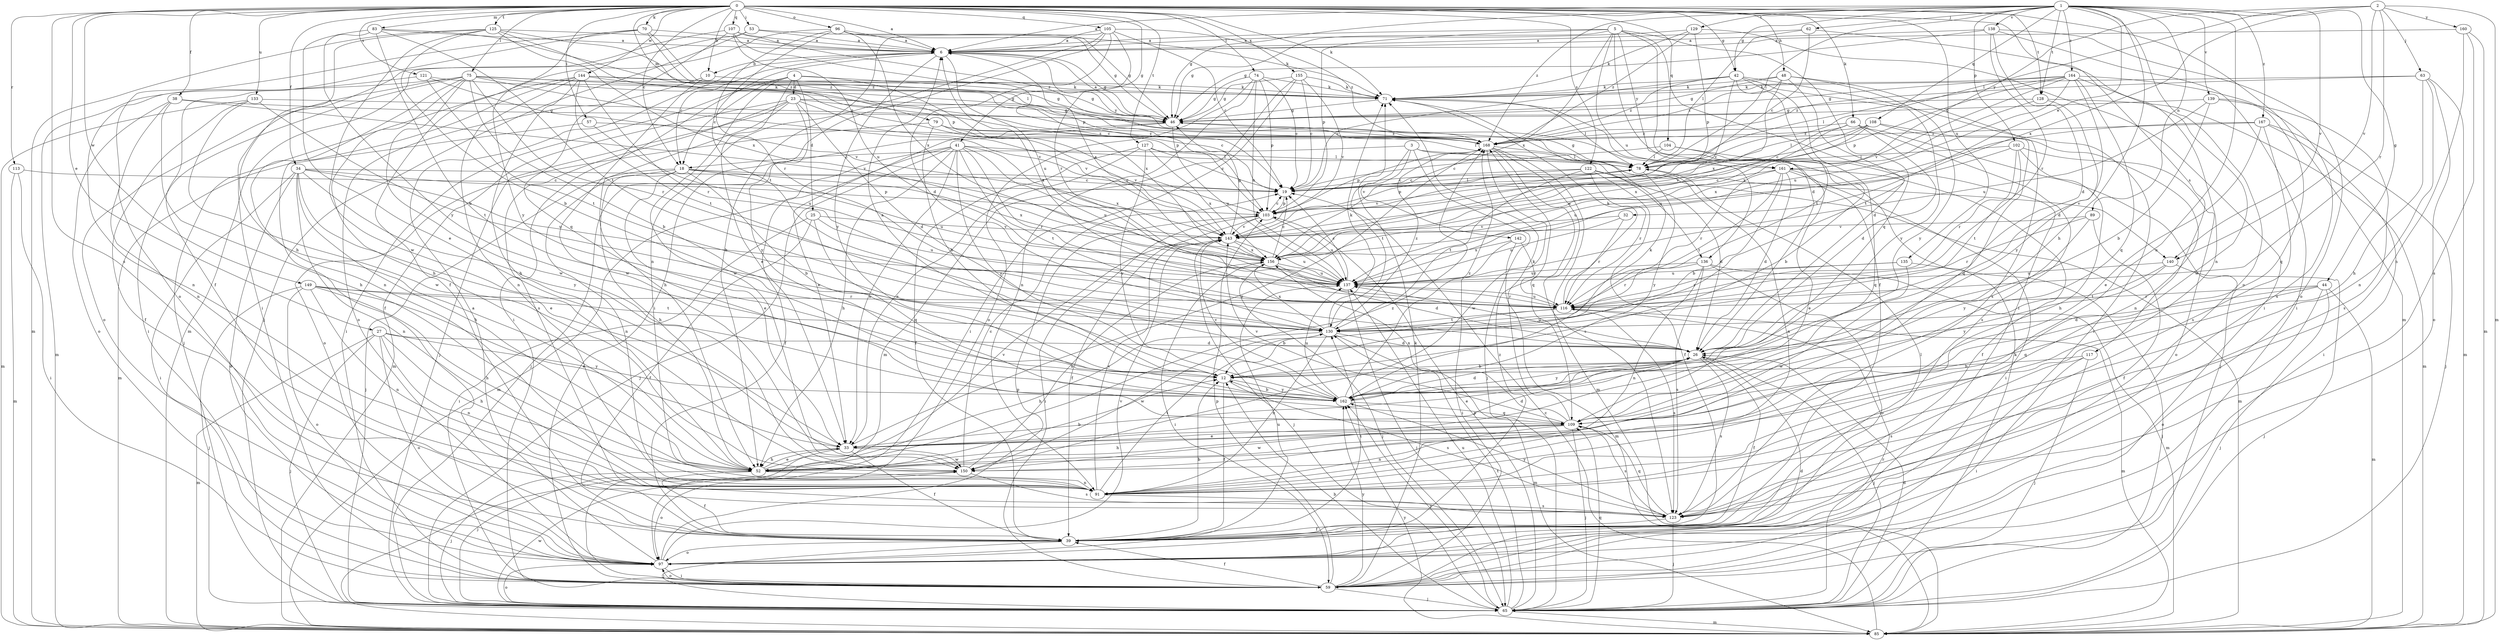 strict digraph  {
0;
1;
2;
3;
4;
5;
6;
10;
12;
18;
19;
23;
25;
26;
27;
32;
33;
34;
38;
39;
41;
42;
44;
46;
48;
52;
53;
57;
59;
62;
63;
65;
66;
70;
71;
74;
75;
78;
79;
83;
85;
89;
91;
96;
97;
102;
103;
104;
105;
107;
108;
109;
113;
116;
117;
121;
122;
123;
125;
127;
128;
129;
130;
133;
135;
136;
137;
138;
139;
140;
142;
143;
144;
149;
150;
155;
156;
160;
161;
162;
164;
167;
168;
0 -> 6  [label=a];
0 -> 10  [label=b];
0 -> 18  [label=c];
0 -> 27  [label=e];
0 -> 34  [label=f];
0 -> 38  [label=f];
0 -> 41  [label=g];
0 -> 42  [label=g];
0 -> 48  [label=h];
0 -> 53  [label=i];
0 -> 57  [label=i];
0 -> 66  [label=k];
0 -> 70  [label=k];
0 -> 71  [label=k];
0 -> 74  [label=l];
0 -> 75  [label=l];
0 -> 79  [label=m];
0 -> 83  [label=m];
0 -> 85  [label=m];
0 -> 96  [label=o];
0 -> 104  [label=q];
0 -> 105  [label=q];
0 -> 107  [label=q];
0 -> 113  [label=r];
0 -> 117  [label=s];
0 -> 121  [label=s];
0 -> 122  [label=s];
0 -> 123  [label=s];
0 -> 125  [label=t];
0 -> 127  [label=t];
0 -> 128  [label=t];
0 -> 133  [label=u];
0 -> 135  [label=u];
0 -> 144  [label=w];
0 -> 149  [label=w];
0 -> 155  [label=x];
1 -> 6  [label=a];
1 -> 32  [label=e];
1 -> 42  [label=g];
1 -> 44  [label=g];
1 -> 46  [label=g];
1 -> 52  [label=h];
1 -> 62  [label=j];
1 -> 78  [label=l];
1 -> 89  [label=n];
1 -> 91  [label=n];
1 -> 97  [label=o];
1 -> 102  [label=p];
1 -> 108  [label=q];
1 -> 128  [label=t];
1 -> 129  [label=t];
1 -> 138  [label=v];
1 -> 139  [label=v];
1 -> 140  [label=v];
1 -> 164  [label=z];
1 -> 167  [label=z];
1 -> 168  [label=z];
2 -> 63  [label=j];
2 -> 78  [label=l];
2 -> 85  [label=m];
2 -> 116  [label=r];
2 -> 140  [label=v];
2 -> 156  [label=x];
2 -> 160  [label=y];
2 -> 161  [label=y];
3 -> 18  [label=c];
3 -> 65  [label=j];
3 -> 130  [label=t];
3 -> 136  [label=u];
3 -> 140  [label=v];
3 -> 142  [label=v];
4 -> 18  [label=c];
4 -> 23  [label=d];
4 -> 25  [label=d];
4 -> 33  [label=e];
4 -> 46  [label=g];
4 -> 59  [label=i];
4 -> 150  [label=w];
4 -> 156  [label=x];
5 -> 6  [label=a];
5 -> 26  [label=d];
5 -> 39  [label=f];
5 -> 46  [label=g];
5 -> 59  [label=i];
5 -> 103  [label=p];
5 -> 109  [label=q];
5 -> 136  [label=u];
5 -> 156  [label=x];
5 -> 161  [label=y];
6 -> 10  [label=b];
6 -> 18  [label=c];
6 -> 46  [label=g];
6 -> 59  [label=i];
6 -> 137  [label=u];
6 -> 161  [label=y];
6 -> 162  [label=y];
10 -> 71  [label=k];
10 -> 97  [label=o];
10 -> 150  [label=w];
12 -> 6  [label=a];
12 -> 39  [label=f];
12 -> 123  [label=s];
12 -> 162  [label=y];
18 -> 12  [label=b];
18 -> 19  [label=c];
18 -> 33  [label=e];
18 -> 52  [label=h];
18 -> 65  [label=j];
18 -> 91  [label=n];
18 -> 137  [label=u];
18 -> 156  [label=x];
19 -> 78  [label=l];
19 -> 103  [label=p];
23 -> 19  [label=c];
23 -> 26  [label=d];
23 -> 46  [label=g];
23 -> 52  [label=h];
23 -> 65  [label=j];
23 -> 85  [label=m];
23 -> 123  [label=s];
23 -> 143  [label=v];
23 -> 162  [label=y];
25 -> 39  [label=f];
25 -> 59  [label=i];
25 -> 109  [label=q];
25 -> 137  [label=u];
25 -> 143  [label=v];
26 -> 12  [label=b];
26 -> 33  [label=e];
26 -> 39  [label=f];
26 -> 65  [label=j];
26 -> 123  [label=s];
26 -> 137  [label=u];
26 -> 162  [label=y];
27 -> 26  [label=d];
27 -> 52  [label=h];
27 -> 65  [label=j];
27 -> 85  [label=m];
27 -> 91  [label=n];
27 -> 97  [label=o];
27 -> 162  [label=y];
32 -> 116  [label=r];
32 -> 137  [label=u];
32 -> 143  [label=v];
33 -> 26  [label=d];
33 -> 39  [label=f];
33 -> 52  [label=h];
33 -> 65  [label=j];
33 -> 150  [label=w];
33 -> 168  [label=z];
34 -> 19  [label=c];
34 -> 33  [label=e];
34 -> 52  [label=h];
34 -> 59  [label=i];
34 -> 91  [label=n];
34 -> 97  [label=o];
34 -> 103  [label=p];
34 -> 137  [label=u];
34 -> 162  [label=y];
38 -> 46  [label=g];
38 -> 52  [label=h];
38 -> 91  [label=n];
38 -> 97  [label=o];
38 -> 143  [label=v];
39 -> 12  [label=b];
39 -> 65  [label=j];
39 -> 78  [label=l];
39 -> 97  [label=o];
39 -> 130  [label=t];
41 -> 33  [label=e];
41 -> 39  [label=f];
41 -> 52  [label=h];
41 -> 65  [label=j];
41 -> 78  [label=l];
41 -> 85  [label=m];
41 -> 116  [label=r];
41 -> 130  [label=t];
41 -> 137  [label=u];
41 -> 156  [label=x];
41 -> 162  [label=y];
42 -> 19  [label=c];
42 -> 26  [label=d];
42 -> 59  [label=i];
42 -> 71  [label=k];
42 -> 130  [label=t];
42 -> 143  [label=v];
42 -> 162  [label=y];
42 -> 168  [label=z];
44 -> 26  [label=d];
44 -> 65  [label=j];
44 -> 85  [label=m];
44 -> 97  [label=o];
44 -> 109  [label=q];
44 -> 116  [label=r];
46 -> 6  [label=a];
46 -> 33  [label=e];
46 -> 65  [label=j];
46 -> 137  [label=u];
46 -> 168  [label=z];
48 -> 46  [label=g];
48 -> 71  [label=k];
48 -> 123  [label=s];
48 -> 130  [label=t];
48 -> 156  [label=x];
48 -> 162  [label=y];
48 -> 168  [label=z];
52 -> 12  [label=b];
52 -> 33  [label=e];
52 -> 39  [label=f];
52 -> 65  [label=j];
52 -> 91  [label=n];
52 -> 143  [label=v];
52 -> 168  [label=z];
53 -> 6  [label=a];
53 -> 46  [label=g];
53 -> 65  [label=j];
53 -> 85  [label=m];
57 -> 85  [label=m];
57 -> 137  [label=u];
57 -> 168  [label=z];
59 -> 26  [label=d];
59 -> 39  [label=f];
59 -> 65  [label=j];
59 -> 71  [label=k];
59 -> 97  [label=o];
59 -> 103  [label=p];
59 -> 162  [label=y];
62 -> 6  [label=a];
62 -> 19  [label=c];
62 -> 78  [label=l];
62 -> 91  [label=n];
63 -> 52  [label=h];
63 -> 71  [label=k];
63 -> 85  [label=m];
63 -> 91  [label=n];
63 -> 97  [label=o];
63 -> 168  [label=z];
65 -> 12  [label=b];
65 -> 26  [label=d];
65 -> 71  [label=k];
65 -> 85  [label=m];
65 -> 97  [label=o];
65 -> 103  [label=p];
65 -> 109  [label=q];
65 -> 116  [label=r];
65 -> 130  [label=t];
65 -> 137  [label=u];
65 -> 150  [label=w];
65 -> 162  [label=y];
66 -> 26  [label=d];
66 -> 65  [label=j];
66 -> 123  [label=s];
66 -> 137  [label=u];
66 -> 156  [label=x];
66 -> 168  [label=z];
70 -> 6  [label=a];
70 -> 39  [label=f];
70 -> 78  [label=l];
70 -> 97  [label=o];
70 -> 162  [label=y];
70 -> 168  [label=z];
71 -> 46  [label=g];
71 -> 78  [label=l];
74 -> 19  [label=c];
74 -> 46  [label=g];
74 -> 71  [label=k];
74 -> 91  [label=n];
74 -> 97  [label=o];
74 -> 103  [label=p];
74 -> 137  [label=u];
75 -> 12  [label=b];
75 -> 19  [label=c];
75 -> 46  [label=g];
75 -> 52  [label=h];
75 -> 59  [label=i];
75 -> 71  [label=k];
75 -> 85  [label=m];
75 -> 91  [label=n];
75 -> 97  [label=o];
75 -> 116  [label=r];
75 -> 143  [label=v];
75 -> 150  [label=w];
78 -> 19  [label=c];
78 -> 46  [label=g];
78 -> 91  [label=n];
78 -> 143  [label=v];
78 -> 162  [label=y];
79 -> 12  [label=b];
79 -> 78  [label=l];
79 -> 97  [label=o];
79 -> 143  [label=v];
79 -> 168  [label=z];
83 -> 6  [label=a];
83 -> 12  [label=b];
83 -> 33  [label=e];
83 -> 130  [label=t];
83 -> 162  [label=y];
83 -> 168  [label=z];
85 -> 19  [label=c];
85 -> 162  [label=y];
89 -> 39  [label=f];
89 -> 116  [label=r];
89 -> 143  [label=v];
89 -> 162  [label=y];
91 -> 123  [label=s];
91 -> 130  [label=t];
91 -> 143  [label=v];
96 -> 6  [label=a];
96 -> 39  [label=f];
96 -> 46  [label=g];
96 -> 71  [label=k];
96 -> 116  [label=r];
96 -> 130  [label=t];
96 -> 156  [label=x];
97 -> 6  [label=a];
97 -> 59  [label=i];
97 -> 103  [label=p];
97 -> 137  [label=u];
97 -> 143  [label=v];
97 -> 168  [label=z];
102 -> 52  [label=h];
102 -> 78  [label=l];
102 -> 97  [label=o];
102 -> 116  [label=r];
102 -> 130  [label=t];
102 -> 137  [label=u];
103 -> 19  [label=c];
103 -> 39  [label=f];
103 -> 59  [label=i];
103 -> 137  [label=u];
103 -> 143  [label=v];
104 -> 12  [label=b];
104 -> 19  [label=c];
104 -> 78  [label=l];
104 -> 109  [label=q];
105 -> 6  [label=a];
105 -> 19  [label=c];
105 -> 26  [label=d];
105 -> 52  [label=h];
105 -> 59  [label=i];
105 -> 91  [label=n];
105 -> 116  [label=r];
105 -> 168  [label=z];
107 -> 6  [label=a];
107 -> 59  [label=i];
107 -> 103  [label=p];
107 -> 109  [label=q];
107 -> 137  [label=u];
107 -> 168  [label=z];
108 -> 19  [label=c];
108 -> 78  [label=l];
108 -> 91  [label=n];
108 -> 109  [label=q];
108 -> 143  [label=v];
108 -> 168  [label=z];
109 -> 33  [label=e];
109 -> 52  [label=h];
109 -> 65  [label=j];
109 -> 71  [label=k];
109 -> 91  [label=n];
109 -> 123  [label=s];
109 -> 143  [label=v];
109 -> 150  [label=w];
109 -> 156  [label=x];
113 -> 19  [label=c];
113 -> 59  [label=i];
113 -> 85  [label=m];
116 -> 6  [label=a];
116 -> 12  [label=b];
116 -> 71  [label=k];
116 -> 85  [label=m];
116 -> 123  [label=s];
116 -> 130  [label=t];
116 -> 137  [label=u];
117 -> 12  [label=b];
117 -> 59  [label=i];
117 -> 65  [label=j];
117 -> 123  [label=s];
121 -> 71  [label=k];
121 -> 91  [label=n];
121 -> 130  [label=t];
121 -> 143  [label=v];
122 -> 19  [label=c];
122 -> 26  [label=d];
122 -> 39  [label=f];
122 -> 85  [label=m];
122 -> 103  [label=p];
122 -> 116  [label=r];
122 -> 130  [label=t];
123 -> 39  [label=f];
123 -> 65  [label=j];
123 -> 109  [label=q];
123 -> 162  [label=y];
125 -> 6  [label=a];
125 -> 12  [label=b];
125 -> 52  [label=h];
125 -> 85  [label=m];
125 -> 103  [label=p];
125 -> 150  [label=w];
125 -> 156  [label=x];
125 -> 168  [label=z];
127 -> 19  [label=c];
127 -> 33  [label=e];
127 -> 39  [label=f];
127 -> 78  [label=l];
127 -> 156  [label=x];
127 -> 162  [label=y];
128 -> 46  [label=g];
128 -> 85  [label=m];
128 -> 156  [label=x];
128 -> 162  [label=y];
129 -> 6  [label=a];
129 -> 59  [label=i];
129 -> 71  [label=k];
129 -> 103  [label=p];
129 -> 168  [label=z];
130 -> 26  [label=d];
130 -> 52  [label=h];
130 -> 71  [label=k];
130 -> 85  [label=m];
130 -> 91  [label=n];
130 -> 150  [label=w];
130 -> 156  [label=x];
130 -> 168  [label=z];
133 -> 39  [label=f];
133 -> 46  [label=g];
133 -> 85  [label=m];
133 -> 130  [label=t];
133 -> 150  [label=w];
135 -> 65  [label=j];
135 -> 116  [label=r];
135 -> 137  [label=u];
135 -> 150  [label=w];
136 -> 85  [label=m];
136 -> 91  [label=n];
136 -> 97  [label=o];
136 -> 116  [label=r];
136 -> 123  [label=s];
136 -> 137  [label=u];
137 -> 19  [label=c];
137 -> 65  [label=j];
137 -> 116  [label=r];
138 -> 6  [label=a];
138 -> 26  [label=d];
138 -> 46  [label=g];
138 -> 59  [label=i];
138 -> 97  [label=o];
138 -> 116  [label=r];
139 -> 12  [label=b];
139 -> 46  [label=g];
139 -> 109  [label=q];
139 -> 123  [label=s];
139 -> 137  [label=u];
140 -> 65  [label=j];
140 -> 130  [label=t];
140 -> 137  [label=u];
140 -> 162  [label=y];
142 -> 59  [label=i];
142 -> 85  [label=m];
142 -> 116  [label=r];
142 -> 156  [label=x];
143 -> 46  [label=g];
143 -> 65  [label=j];
143 -> 137  [label=u];
143 -> 156  [label=x];
144 -> 39  [label=f];
144 -> 46  [label=g];
144 -> 52  [label=h];
144 -> 65  [label=j];
144 -> 71  [label=k];
144 -> 91  [label=n];
144 -> 103  [label=p];
144 -> 116  [label=r];
144 -> 130  [label=t];
149 -> 33  [label=e];
149 -> 52  [label=h];
149 -> 65  [label=j];
149 -> 91  [label=n];
149 -> 97  [label=o];
149 -> 116  [label=r];
149 -> 130  [label=t];
150 -> 19  [label=c];
150 -> 97  [label=o];
150 -> 123  [label=s];
150 -> 156  [label=x];
155 -> 19  [label=c];
155 -> 46  [label=g];
155 -> 59  [label=i];
155 -> 71  [label=k];
155 -> 85  [label=m];
155 -> 143  [label=v];
156 -> 6  [label=a];
156 -> 19  [label=c];
156 -> 26  [label=d];
156 -> 59  [label=i];
156 -> 65  [label=j];
156 -> 137  [label=u];
160 -> 6  [label=a];
160 -> 85  [label=m];
160 -> 91  [label=n];
160 -> 123  [label=s];
161 -> 12  [label=b];
161 -> 19  [label=c];
161 -> 26  [label=d];
161 -> 33  [label=e];
161 -> 39  [label=f];
161 -> 59  [label=i];
161 -> 116  [label=r];
161 -> 130  [label=t];
162 -> 12  [label=b];
162 -> 26  [label=d];
162 -> 71  [label=k];
162 -> 109  [label=q];
162 -> 137  [label=u];
162 -> 143  [label=v];
162 -> 168  [label=z];
164 -> 26  [label=d];
164 -> 46  [label=g];
164 -> 71  [label=k];
164 -> 78  [label=l];
164 -> 103  [label=p];
164 -> 109  [label=q];
164 -> 123  [label=s];
164 -> 137  [label=u];
164 -> 143  [label=v];
164 -> 150  [label=w];
167 -> 33  [label=e];
167 -> 59  [label=i];
167 -> 65  [label=j];
167 -> 123  [label=s];
167 -> 156  [label=x];
167 -> 168  [label=z];
168 -> 78  [label=l];
168 -> 85  [label=m];
168 -> 103  [label=p];
168 -> 109  [label=q];
168 -> 123  [label=s];
168 -> 150  [label=w];
}
